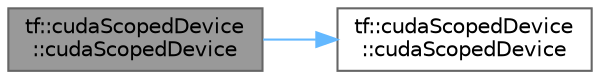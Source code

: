 digraph "tf::cudaScopedDevice::cudaScopedDevice"
{
 // LATEX_PDF_SIZE
  bgcolor="transparent";
  edge [fontname=Helvetica,fontsize=10,labelfontname=Helvetica,labelfontsize=10];
  node [fontname=Helvetica,fontsize=10,shape=box,height=0.2,width=0.4];
  rankdir="LR";
  Node1 [id="Node000001",label="tf::cudaScopedDevice\l::cudaScopedDevice",height=0.2,width=0.4,color="gray40", fillcolor="grey60", style="filled", fontcolor="black",tooltip=" "];
  Node1 -> Node2 [id="edge1_Node000001_Node000002",color="steelblue1",style="solid",tooltip=" "];
  Node2 [id="Node000002",label="tf::cudaScopedDevice\l::cudaScopedDevice",height=0.2,width=0.4,color="grey40", fillcolor="white", style="filled",URL="$classtf_1_1cuda_scoped_device.html#a03d75e2c0b084c8e926a00a922302653",tooltip="constructs a RAII-styled device switcher"];
}
